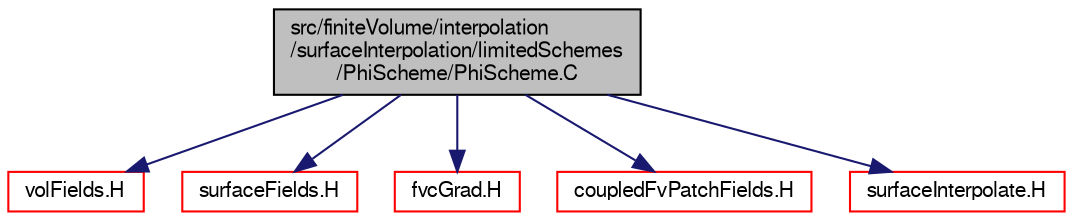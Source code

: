 digraph "src/finiteVolume/interpolation/surfaceInterpolation/limitedSchemes/PhiScheme/PhiScheme.C"
{
  bgcolor="transparent";
  edge [fontname="FreeSans",fontsize="10",labelfontname="FreeSans",labelfontsize="10"];
  node [fontname="FreeSans",fontsize="10",shape=record];
  Node1 [label="src/finiteVolume/interpolation\l/surfaceInterpolation/limitedSchemes\l/PhiScheme/PhiScheme.C",height=0.2,width=0.4,color="black", fillcolor="grey75", style="filled" fontcolor="black"];
  Node1 -> Node2 [color="midnightblue",fontsize="10",style="solid",fontname="FreeSans"];
  Node2 [label="volFields.H",height=0.2,width=0.4,color="red",URL="$a05178.html"];
  Node1 -> Node3 [color="midnightblue",fontsize="10",style="solid",fontname="FreeSans"];
  Node3 [label="surfaceFields.H",height=0.2,width=0.4,color="red",URL="$a05173.html",tooltip="Foam::surfaceFields. "];
  Node1 -> Node4 [color="midnightblue",fontsize="10",style="solid",fontname="FreeSans"];
  Node4 [label="fvcGrad.H",height=0.2,width=0.4,color="red",URL="$a05254.html",tooltip="Calculate the gradient of the given field. "];
  Node1 -> Node5 [color="midnightblue",fontsize="10",style="solid",fontname="FreeSans"];
  Node5 [label="coupledFvPatchFields.H",height=0.2,width=0.4,color="red",URL="$a04741.html"];
  Node1 -> Node6 [color="midnightblue",fontsize="10",style="solid",fontname="FreeSans"];
  Node6 [label="surfaceInterpolate.H",height=0.2,width=0.4,color="red",URL="$a05708.html",tooltip="Surface Interpolation. "];
}
